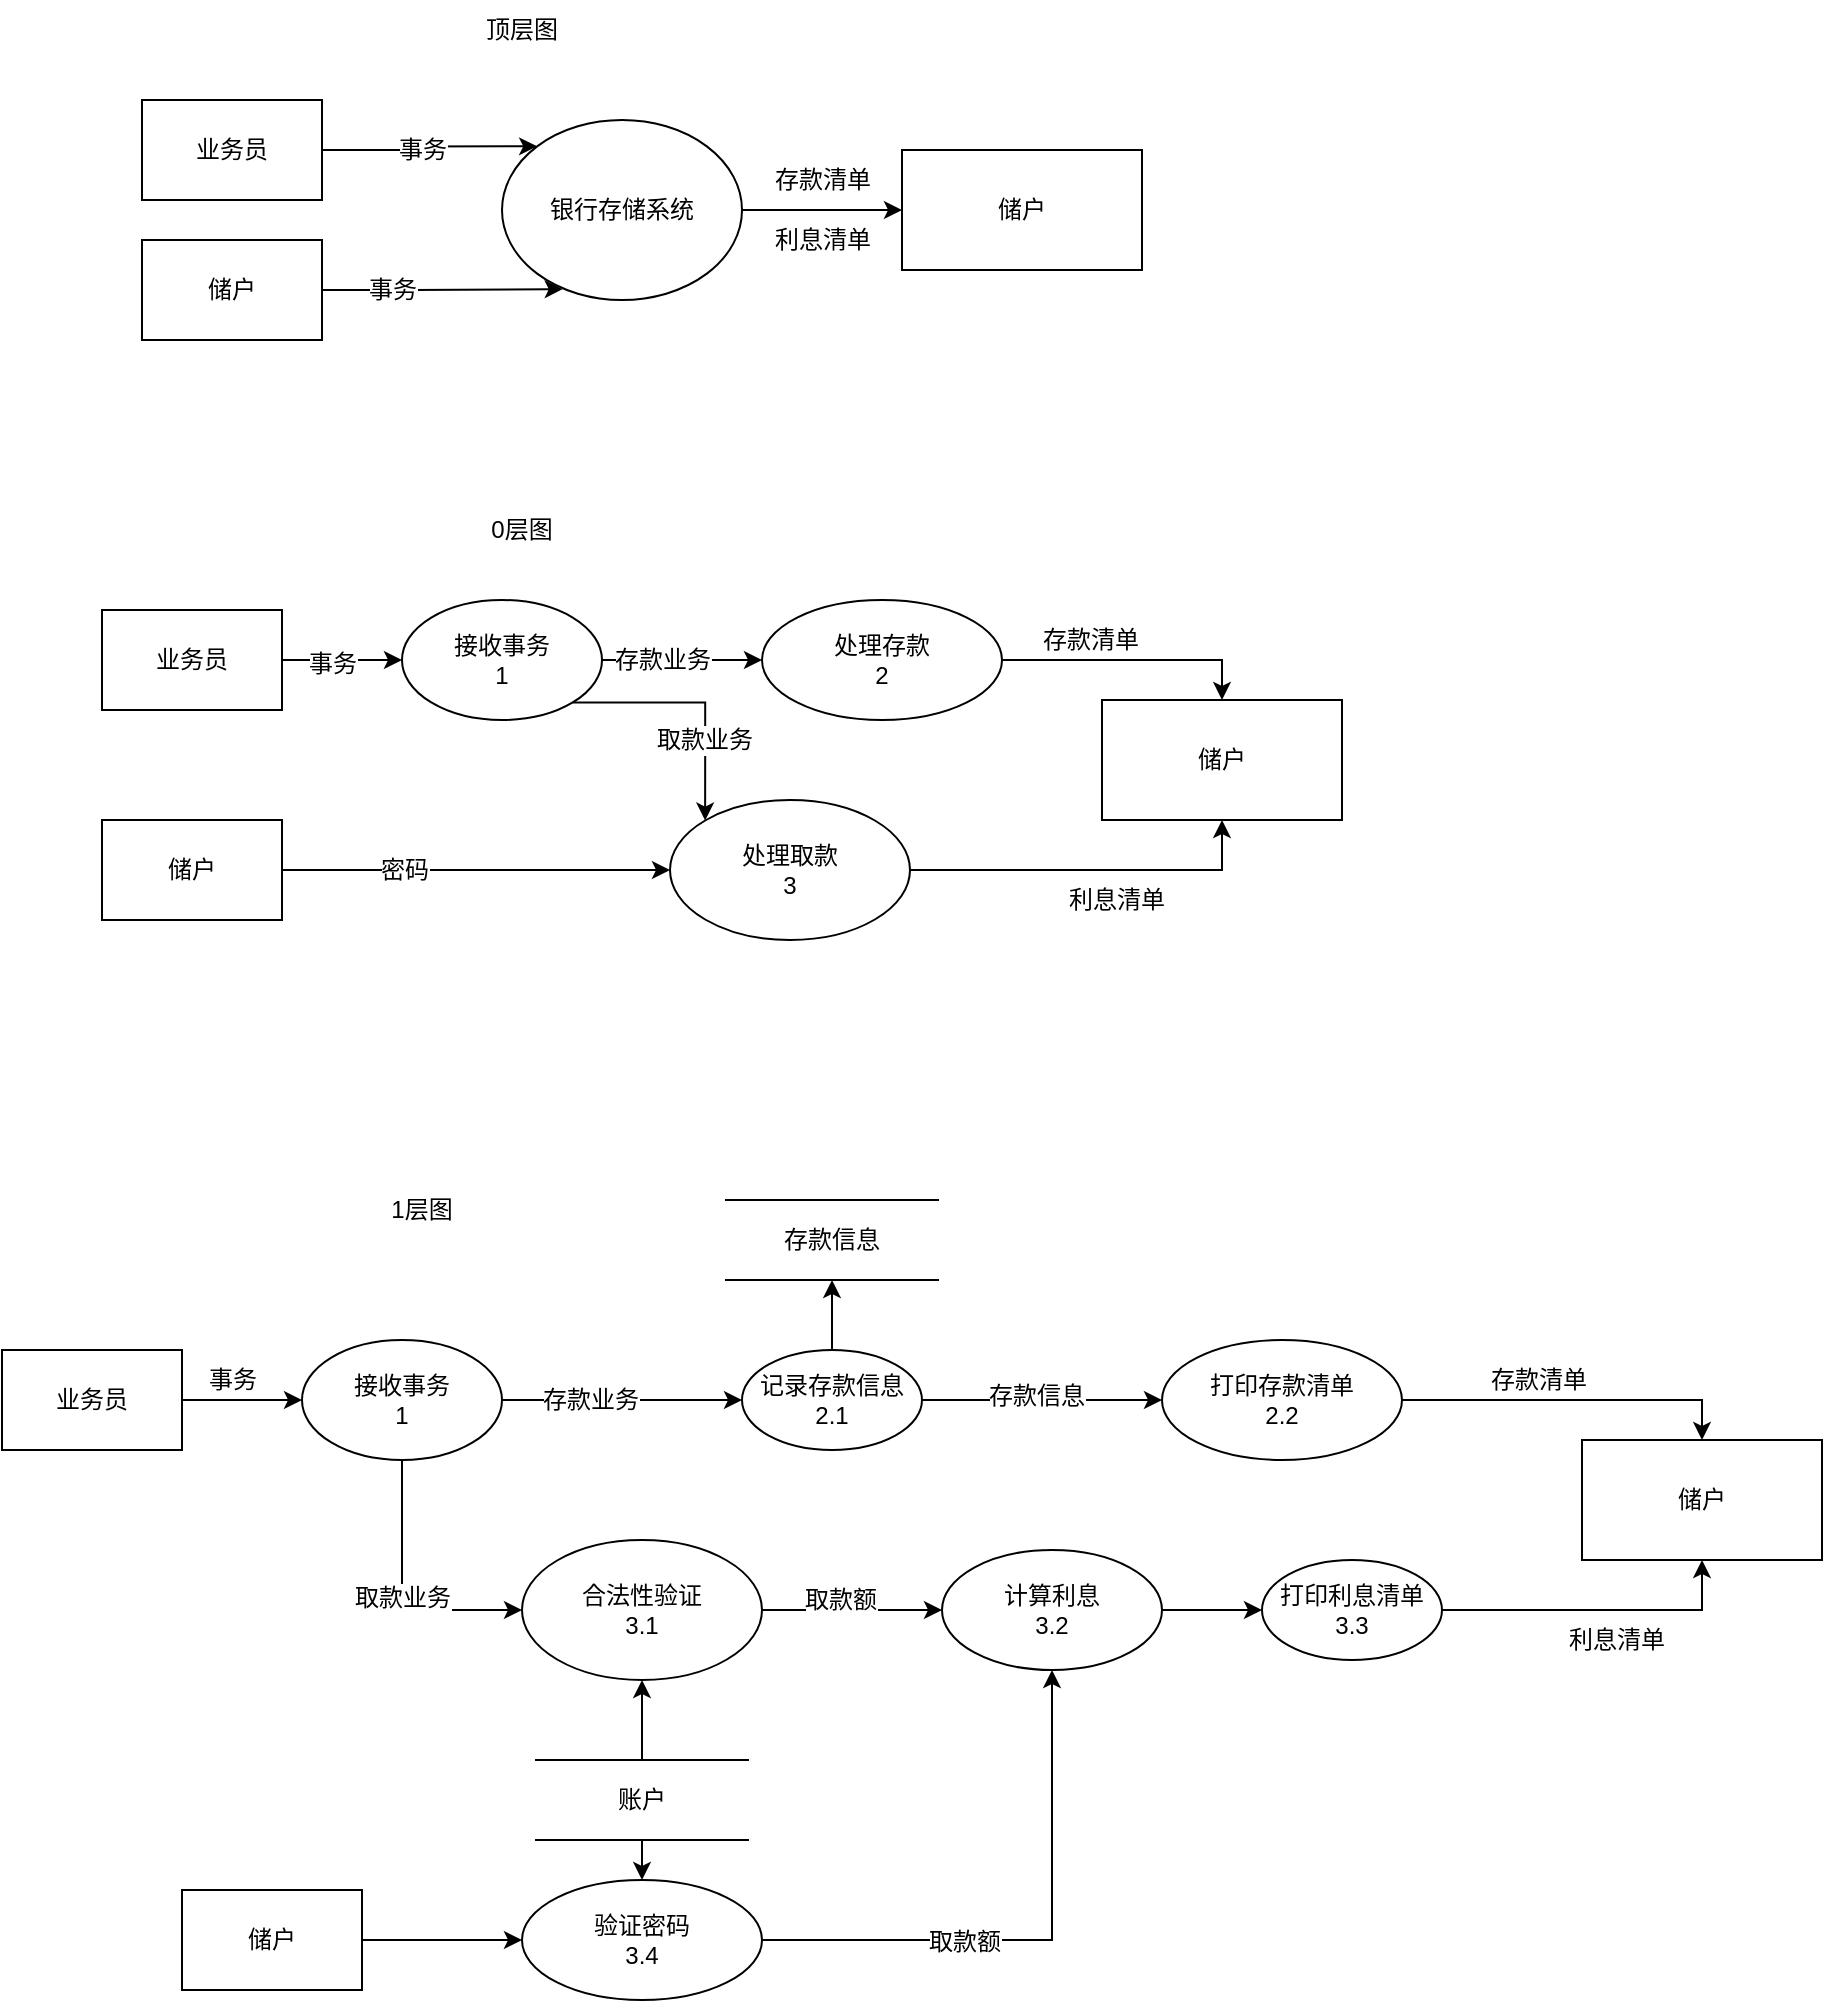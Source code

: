 <mxfile version="20.4.1" type="device"><diagram id="7-1x0S5tSNi73OPtPe8t" name="第 1 页"><mxGraphModel dx="1038" dy="547" grid="1" gridSize="10" guides="1" tooltips="1" connect="1" arrows="1" fold="1" page="1" pageScale="1" pageWidth="827" pageHeight="1169" math="0" shadow="0"><root><mxCell id="0"/><mxCell id="1" parent="0"/><mxCell id="8xQQ2_q3_anFggoyEY_d-13" value="" style="edgeStyle=orthogonalEdgeStyle;rounded=0;orthogonalLoop=1;jettySize=auto;html=1;fontSize=12;entryX=0;entryY=0;entryDx=0;entryDy=0;" parent="1" source="8xQQ2_q3_anFggoyEY_d-1" target="8xQQ2_q3_anFggoyEY_d-12" edge="1"><mxGeometry relative="1" as="geometry"/></mxCell><mxCell id="8xQQ2_q3_anFggoyEY_d-16" value="事务" style="edgeLabel;html=1;align=center;verticalAlign=middle;resizable=0;points=[];fontSize=12;" parent="8xQQ2_q3_anFggoyEY_d-13" vertex="1" connectable="0"><mxGeometry x="0.09" y="1" relative="1" as="geometry"><mxPoint x="-8" y="3" as="offset"/></mxGeometry></mxCell><mxCell id="8xQQ2_q3_anFggoyEY_d-1" value="业务员" style="rounded=0;whiteSpace=wrap;html=1;" parent="1" vertex="1"><mxGeometry x="90" y="120" width="90" height="50" as="geometry"/></mxCell><mxCell id="8xQQ2_q3_anFggoyEY_d-15" style="edgeStyle=orthogonalEdgeStyle;rounded=0;orthogonalLoop=1;jettySize=auto;html=1;exitX=1;exitY=0.5;exitDx=0;exitDy=0;entryX=0.253;entryY=0.94;entryDx=0;entryDy=0;entryPerimeter=0;fontSize=12;" parent="1" source="8xQQ2_q3_anFggoyEY_d-9" target="8xQQ2_q3_anFggoyEY_d-12" edge="1"><mxGeometry relative="1" as="geometry"/></mxCell><mxCell id="8xQQ2_q3_anFggoyEY_d-17" value="事务" style="edgeLabel;html=1;align=center;verticalAlign=middle;resizable=0;points=[];fontSize=12;" parent="8xQQ2_q3_anFggoyEY_d-15" vertex="1" connectable="0"><mxGeometry x="-0.291" y="-1" relative="1" as="geometry"><mxPoint x="-8" y="-1" as="offset"/></mxGeometry></mxCell><mxCell id="8xQQ2_q3_anFggoyEY_d-9" value="储户" style="rounded=0;whiteSpace=wrap;html=1;" parent="1" vertex="1"><mxGeometry x="90" y="190" width="90" height="50" as="geometry"/></mxCell><mxCell id="8xQQ2_q3_anFggoyEY_d-10" value="顶层图" style="text;html=1;strokeColor=none;fillColor=none;align=center;verticalAlign=middle;whiteSpace=wrap;rounded=0;fontSize=12;" parent="1" vertex="1"><mxGeometry x="250" y="70" width="60" height="30" as="geometry"/></mxCell><mxCell id="8xQQ2_q3_anFggoyEY_d-20" value="" style="edgeStyle=orthogonalEdgeStyle;rounded=0;orthogonalLoop=1;jettySize=auto;html=1;fontSize=12;" parent="1" source="8xQQ2_q3_anFggoyEY_d-12" target="8xQQ2_q3_anFggoyEY_d-19" edge="1"><mxGeometry relative="1" as="geometry"/></mxCell><mxCell id="8xQQ2_q3_anFggoyEY_d-21" value="存款清单" style="edgeLabel;html=1;align=center;verticalAlign=middle;resizable=0;points=[];fontSize=12;" parent="8xQQ2_q3_anFggoyEY_d-20" vertex="1" connectable="0"><mxGeometry x="0.245" y="-1" relative="1" as="geometry"><mxPoint x="-10" y="-16" as="offset"/></mxGeometry></mxCell><mxCell id="8xQQ2_q3_anFggoyEY_d-22" value="利息清单" style="edgeLabel;html=1;align=center;verticalAlign=middle;resizable=0;points=[];fontSize=12;" parent="8xQQ2_q3_anFggoyEY_d-20" vertex="1" connectable="0"><mxGeometry x="0.245" relative="1" as="geometry"><mxPoint x="-10" y="15" as="offset"/></mxGeometry></mxCell><mxCell id="8xQQ2_q3_anFggoyEY_d-12" value="银行存储系统" style="ellipse;whiteSpace=wrap;html=1;rounded=0;" parent="1" vertex="1"><mxGeometry x="270" y="130" width="120" height="90" as="geometry"/></mxCell><mxCell id="8xQQ2_q3_anFggoyEY_d-19" value="储户" style="whiteSpace=wrap;html=1;rounded=0;" parent="1" vertex="1"><mxGeometry x="470" y="145" width="120" height="60" as="geometry"/></mxCell><mxCell id="8xQQ2_q3_anFggoyEY_d-23" value="" style="edgeStyle=orthogonalEdgeStyle;rounded=0;orthogonalLoop=1;jettySize=auto;html=1;fontSize=12;" parent="1" source="8xQQ2_q3_anFggoyEY_d-25" target="8xQQ2_q3_anFggoyEY_d-41" edge="1"><mxGeometry relative="1" as="geometry"><mxPoint x="250" y="400" as="targetPoint"/></mxGeometry></mxCell><mxCell id="8xQQ2_q3_anFggoyEY_d-24" value="事务" style="edgeLabel;html=1;align=center;verticalAlign=middle;resizable=0;points=[];fontSize=12;" parent="8xQQ2_q3_anFggoyEY_d-23" vertex="1" connectable="0"><mxGeometry x="0.09" y="1" relative="1" as="geometry"><mxPoint x="-8" y="3" as="offset"/></mxGeometry></mxCell><mxCell id="8xQQ2_q3_anFggoyEY_d-25" value="业务员" style="rounded=0;whiteSpace=wrap;html=1;" parent="1" vertex="1"><mxGeometry x="70" y="375" width="90" height="50" as="geometry"/></mxCell><mxCell id="8xQQ2_q3_anFggoyEY_d-26" style="edgeStyle=orthogonalEdgeStyle;rounded=0;orthogonalLoop=1;jettySize=auto;html=1;exitX=1;exitY=0.5;exitDx=0;exitDy=0;entryX=0;entryY=0.5;entryDx=0;entryDy=0;fontSize=12;" parent="1" source="8xQQ2_q3_anFggoyEY_d-28" target="8xQQ2_q3_anFggoyEY_d-33" edge="1"><mxGeometry relative="1" as="geometry"/></mxCell><mxCell id="8xQQ2_q3_anFggoyEY_d-27" value="密码" style="edgeLabel;html=1;align=center;verticalAlign=middle;resizable=0;points=[];fontSize=12;" parent="8xQQ2_q3_anFggoyEY_d-26" vertex="1" connectable="0"><mxGeometry x="-0.291" y="-1" relative="1" as="geometry"><mxPoint x="-8" y="-1" as="offset"/></mxGeometry></mxCell><mxCell id="8xQQ2_q3_anFggoyEY_d-28" value="储户" style="rounded=0;whiteSpace=wrap;html=1;" parent="1" vertex="1"><mxGeometry x="70" y="480" width="90" height="50" as="geometry"/></mxCell><mxCell id="8xQQ2_q3_anFggoyEY_d-29" value="0层图" style="text;html=1;strokeColor=none;fillColor=none;align=center;verticalAlign=middle;whiteSpace=wrap;rounded=0;fontSize=12;" parent="1" vertex="1"><mxGeometry x="250" y="320" width="60" height="30" as="geometry"/></mxCell><mxCell id="8xQQ2_q3_anFggoyEY_d-30" value="" style="edgeStyle=orthogonalEdgeStyle;rounded=0;orthogonalLoop=1;jettySize=auto;html=1;fontSize=12;entryX=0.5;entryY=1;entryDx=0;entryDy=0;" parent="1" source="8xQQ2_q3_anFggoyEY_d-33" target="8xQQ2_q3_anFggoyEY_d-34" edge="1"><mxGeometry relative="1" as="geometry"/></mxCell><mxCell id="8xQQ2_q3_anFggoyEY_d-32" value="利息清单" style="edgeLabel;html=1;align=center;verticalAlign=middle;resizable=0;points=[];fontSize=12;" parent="8xQQ2_q3_anFggoyEY_d-30" vertex="1" connectable="0"><mxGeometry x="0.245" relative="1" as="geometry"><mxPoint x="-10" y="15" as="offset"/></mxGeometry></mxCell><mxCell id="8xQQ2_q3_anFggoyEY_d-33" value="处理取款&lt;br&gt;3" style="ellipse;whiteSpace=wrap;html=1;rounded=0;" parent="1" vertex="1"><mxGeometry x="354" y="470" width="120" height="70" as="geometry"/></mxCell><mxCell id="8xQQ2_q3_anFggoyEY_d-34" value="储户" style="whiteSpace=wrap;html=1;rounded=0;" parent="1" vertex="1"><mxGeometry x="570" y="420" width="120" height="60" as="geometry"/></mxCell><mxCell id="8xQQ2_q3_anFggoyEY_d-40" value="" style="edgeStyle=orthogonalEdgeStyle;rounded=0;orthogonalLoop=1;jettySize=auto;html=1;fontSize=12;exitX=1;exitY=0.5;exitDx=0;exitDy=0;" parent="1" source="8xQQ2_q3_anFggoyEY_d-41" target="8xQQ2_q3_anFggoyEY_d-39" edge="1"><mxGeometry relative="1" as="geometry"><mxPoint x="330" y="400" as="sourcePoint"/></mxGeometry></mxCell><mxCell id="8xQQ2_q3_anFggoyEY_d-42" value="存款业务" style="edgeLabel;html=1;align=center;verticalAlign=middle;resizable=0;points=[];fontSize=12;" parent="8xQQ2_q3_anFggoyEY_d-40" vertex="1" connectable="0"><mxGeometry x="-0.345" y="3" relative="1" as="geometry"><mxPoint x="4" y="3" as="offset"/></mxGeometry></mxCell><mxCell id="8xQQ2_q3_anFggoyEY_d-43" style="edgeStyle=orthogonalEdgeStyle;rounded=0;orthogonalLoop=1;jettySize=auto;html=1;exitX=1;exitY=0.5;exitDx=0;exitDy=0;entryX=0.5;entryY=0;entryDx=0;entryDy=0;fontSize=12;" parent="1" source="8xQQ2_q3_anFggoyEY_d-39" target="8xQQ2_q3_anFggoyEY_d-34" edge="1"><mxGeometry relative="1" as="geometry"/></mxCell><mxCell id="8xQQ2_q3_anFggoyEY_d-44" value="存款清单" style="edgeLabel;html=1;align=center;verticalAlign=middle;resizable=0;points=[];fontSize=12;" parent="8xQQ2_q3_anFggoyEY_d-43" vertex="1" connectable="0"><mxGeometry x="0.181" relative="1" as="geometry"><mxPoint x="-33" y="-10" as="offset"/></mxGeometry></mxCell><mxCell id="8xQQ2_q3_anFggoyEY_d-39" value="处理存款&lt;br&gt;2" style="ellipse;whiteSpace=wrap;html=1;" parent="1" vertex="1"><mxGeometry x="400" y="370" width="120" height="60" as="geometry"/></mxCell><mxCell id="8xQQ2_q3_anFggoyEY_d-45" style="edgeStyle=orthogonalEdgeStyle;rounded=0;orthogonalLoop=1;jettySize=auto;html=1;exitX=1;exitY=1;exitDx=0;exitDy=0;entryX=0;entryY=0;entryDx=0;entryDy=0;fontSize=12;" parent="1" source="8xQQ2_q3_anFggoyEY_d-41" target="8xQQ2_q3_anFggoyEY_d-33" edge="1"><mxGeometry relative="1" as="geometry"/></mxCell><mxCell id="8xQQ2_q3_anFggoyEY_d-46" value="取款业务" style="edgeLabel;html=1;align=center;verticalAlign=middle;resizable=0;points=[];fontSize=12;" parent="8xQQ2_q3_anFggoyEY_d-45" vertex="1" connectable="0"><mxGeometry x="0.347" y="-1" relative="1" as="geometry"><mxPoint as="offset"/></mxGeometry></mxCell><mxCell id="8xQQ2_q3_anFggoyEY_d-41" value="接收事务&lt;br&gt;1" style="ellipse;whiteSpace=wrap;html=1;fontSize=12;" parent="1" vertex="1"><mxGeometry x="220" y="370" width="100" height="60" as="geometry"/></mxCell><mxCell id="8xQQ2_q3_anFggoyEY_d-47" value="" style="edgeStyle=orthogonalEdgeStyle;rounded=0;orthogonalLoop=1;jettySize=auto;html=1;fontSize=12;" parent="1" source="8xQQ2_q3_anFggoyEY_d-49" target="8xQQ2_q3_anFggoyEY_d-65" edge="1"><mxGeometry relative="1" as="geometry"><mxPoint x="270" y="770" as="targetPoint"/></mxGeometry></mxCell><mxCell id="8xQQ2_q3_anFggoyEY_d-48" value="事务" style="edgeLabel;html=1;align=center;verticalAlign=middle;resizable=0;points=[];fontSize=12;" parent="8xQQ2_q3_anFggoyEY_d-47" vertex="1" connectable="0"><mxGeometry x="0.09" y="1" relative="1" as="geometry"><mxPoint x="-8" y="-9" as="offset"/></mxGeometry></mxCell><mxCell id="8xQQ2_q3_anFggoyEY_d-49" value="业务员" style="rounded=0;whiteSpace=wrap;html=1;" parent="1" vertex="1"><mxGeometry x="20" y="745" width="90" height="50" as="geometry"/></mxCell><mxCell id="8xQQ2_q3_anFggoyEY_d-80" value="" style="edgeStyle=orthogonalEdgeStyle;rounded=0;orthogonalLoop=1;jettySize=auto;html=1;fontSize=12;" parent="1" source="8xQQ2_q3_anFggoyEY_d-52" target="8xQQ2_q3_anFggoyEY_d-79" edge="1"><mxGeometry relative="1" as="geometry"/></mxCell><mxCell id="8xQQ2_q3_anFggoyEY_d-52" value="储户" style="rounded=0;whiteSpace=wrap;html=1;" parent="1" vertex="1"><mxGeometry x="110" y="1015" width="90" height="50" as="geometry"/></mxCell><mxCell id="8xQQ2_q3_anFggoyEY_d-53" value="1层图" style="text;html=1;strokeColor=none;fillColor=none;align=center;verticalAlign=middle;whiteSpace=wrap;rounded=0;fontSize=12;" parent="1" vertex="1"><mxGeometry x="200" y="660" width="60" height="30" as="geometry"/></mxCell><mxCell id="8xQQ2_q3_anFggoyEY_d-54" value="" style="edgeStyle=orthogonalEdgeStyle;rounded=0;orthogonalLoop=1;jettySize=auto;html=1;fontSize=12;entryX=0.5;entryY=1;entryDx=0;entryDy=0;exitX=1;exitY=0.5;exitDx=0;exitDy=0;" parent="1" source="8xQQ2_q3_anFggoyEY_d-66" target="8xQQ2_q3_anFggoyEY_d-57" edge="1"><mxGeometry relative="1" as="geometry"><mxPoint x="570" y="880" as="sourcePoint"/></mxGeometry></mxCell><mxCell id="8xQQ2_q3_anFggoyEY_d-55" value="利息清单" style="edgeLabel;html=1;align=center;verticalAlign=middle;resizable=0;points=[];fontSize=12;" parent="8xQQ2_q3_anFggoyEY_d-54" vertex="1" connectable="0"><mxGeometry x="0.245" relative="1" as="geometry"><mxPoint x="-10" y="15" as="offset"/></mxGeometry></mxCell><mxCell id="8xQQ2_q3_anFggoyEY_d-67" value="" style="edgeStyle=orthogonalEdgeStyle;rounded=0;orthogonalLoop=1;jettySize=auto;html=1;fontSize=12;exitX=1;exitY=0.5;exitDx=0;exitDy=0;" parent="1" source="8xQQ2_q3_anFggoyEY_d-68" target="8xQQ2_q3_anFggoyEY_d-66" edge="1"><mxGeometry relative="1" as="geometry"><mxPoint x="550" y="875" as="sourcePoint"/></mxGeometry></mxCell><mxCell id="8xQQ2_q3_anFggoyEY_d-69" value="" style="edgeStyle=orthogonalEdgeStyle;rounded=0;orthogonalLoop=1;jettySize=auto;html=1;fontSize=12;" parent="1" source="8xQQ2_q3_anFggoyEY_d-56" target="8xQQ2_q3_anFggoyEY_d-68" edge="1"><mxGeometry relative="1" as="geometry"/></mxCell><mxCell id="8xQQ2_q3_anFggoyEY_d-84" value="取款额" style="edgeLabel;html=1;align=center;verticalAlign=middle;resizable=0;points=[];fontSize=12;" parent="8xQQ2_q3_anFggoyEY_d-69" vertex="1" connectable="0"><mxGeometry x="-0.24" y="-4" relative="1" as="geometry"><mxPoint x="5" y="-9" as="offset"/></mxGeometry></mxCell><mxCell id="8xQQ2_q3_anFggoyEY_d-56" value="合法性验证&lt;br&gt;3.1" style="ellipse;whiteSpace=wrap;html=1;rounded=0;" parent="1" vertex="1"><mxGeometry x="280" y="840" width="120" height="70" as="geometry"/></mxCell><mxCell id="8xQQ2_q3_anFggoyEY_d-57" value="储户" style="whiteSpace=wrap;html=1;rounded=0;" parent="1" vertex="1"><mxGeometry x="810" y="790" width="120" height="60" as="geometry"/></mxCell><mxCell id="8xQQ2_q3_anFggoyEY_d-58" value="" style="edgeStyle=orthogonalEdgeStyle;rounded=0;orthogonalLoop=1;jettySize=auto;html=1;fontSize=12;exitX=1;exitY=0.5;exitDx=0;exitDy=0;entryX=0;entryY=0.5;entryDx=0;entryDy=0;" parent="1" source="8xQQ2_q3_anFggoyEY_d-65" target="8xQQ2_q3_anFggoyEY_d-74" edge="1"><mxGeometry relative="1" as="geometry"><mxPoint x="350" y="770" as="sourcePoint"/><mxPoint x="410" y="770" as="targetPoint"/></mxGeometry></mxCell><mxCell id="8xQQ2_q3_anFggoyEY_d-59" value="存款业务" style="edgeLabel;html=1;align=center;verticalAlign=middle;resizable=0;points=[];fontSize=12;" parent="8xQQ2_q3_anFggoyEY_d-58" vertex="1" connectable="0"><mxGeometry x="-0.345" y="3" relative="1" as="geometry"><mxPoint x="4" y="3" as="offset"/></mxGeometry></mxCell><mxCell id="8xQQ2_q3_anFggoyEY_d-60" style="edgeStyle=orthogonalEdgeStyle;rounded=0;orthogonalLoop=1;jettySize=auto;html=1;exitX=1;exitY=0.5;exitDx=0;exitDy=0;entryX=0.5;entryY=0;entryDx=0;entryDy=0;fontSize=12;" parent="1" source="8xQQ2_q3_anFggoyEY_d-62" target="8xQQ2_q3_anFggoyEY_d-57" edge="1"><mxGeometry relative="1" as="geometry"/></mxCell><mxCell id="8xQQ2_q3_anFggoyEY_d-61" value="存款清单" style="edgeLabel;html=1;align=center;verticalAlign=middle;resizable=0;points=[];fontSize=12;" parent="8xQQ2_q3_anFggoyEY_d-60" vertex="1" connectable="0"><mxGeometry x="0.181" relative="1" as="geometry"><mxPoint x="-33" y="-10" as="offset"/></mxGeometry></mxCell><mxCell id="8xQQ2_q3_anFggoyEY_d-62" value="打印存款清单&lt;br&gt;2.2" style="ellipse;whiteSpace=wrap;html=1;" parent="1" vertex="1"><mxGeometry x="600" y="740" width="120" height="60" as="geometry"/></mxCell><mxCell id="8xQQ2_q3_anFggoyEY_d-82" style="edgeStyle=orthogonalEdgeStyle;rounded=0;orthogonalLoop=1;jettySize=auto;html=1;exitX=0.5;exitY=1;exitDx=0;exitDy=0;entryX=0;entryY=0.5;entryDx=0;entryDy=0;fontSize=12;" parent="1" source="8xQQ2_q3_anFggoyEY_d-65" target="8xQQ2_q3_anFggoyEY_d-56" edge="1"><mxGeometry relative="1" as="geometry"/></mxCell><mxCell id="8xQQ2_q3_anFggoyEY_d-83" value="取款业务" style="edgeLabel;html=1;align=center;verticalAlign=middle;resizable=0;points=[];fontSize=12;" parent="8xQQ2_q3_anFggoyEY_d-82" vertex="1" connectable="0"><mxGeometry x="0.019" relative="1" as="geometry"><mxPoint as="offset"/></mxGeometry></mxCell><mxCell id="8xQQ2_q3_anFggoyEY_d-65" value="接收事务&lt;br&gt;1" style="ellipse;whiteSpace=wrap;html=1;fontSize=12;" parent="1" vertex="1"><mxGeometry x="170" y="740" width="100" height="60" as="geometry"/></mxCell><mxCell id="8xQQ2_q3_anFggoyEY_d-66" value="打印利息清单&lt;br&gt;3.3" style="ellipse;whiteSpace=wrap;html=1;rounded=0;" parent="1" vertex="1"><mxGeometry x="650" y="850" width="90" height="50" as="geometry"/></mxCell><mxCell id="8xQQ2_q3_anFggoyEY_d-68" value="计算利息&lt;br&gt;3.2" style="ellipse;whiteSpace=wrap;html=1;rounded=0;" parent="1" vertex="1"><mxGeometry x="490" y="845" width="110" height="60" as="geometry"/></mxCell><mxCell id="8xQQ2_q3_anFggoyEY_d-73" style="edgeStyle=orthogonalEdgeStyle;rounded=0;orthogonalLoop=1;jettySize=auto;html=1;exitX=0.5;exitY=0;exitDx=0;exitDy=0;entryX=0.5;entryY=1;entryDx=0;entryDy=0;fontSize=12;" parent="1" source="8xQQ2_q3_anFggoyEY_d-70" target="8xQQ2_q3_anFggoyEY_d-56" edge="1"><mxGeometry relative="1" as="geometry"/></mxCell><mxCell id="8xQQ2_q3_anFggoyEY_d-85" style="edgeStyle=orthogonalEdgeStyle;rounded=0;orthogonalLoop=1;jettySize=auto;html=1;exitX=0.5;exitY=1;exitDx=0;exitDy=0;entryX=0.5;entryY=0;entryDx=0;entryDy=0;fontSize=12;" parent="1" source="8xQQ2_q3_anFggoyEY_d-70" target="8xQQ2_q3_anFggoyEY_d-79" edge="1"><mxGeometry relative="1" as="geometry"/></mxCell><mxCell id="8xQQ2_q3_anFggoyEY_d-70" value="账户" style="shape=partialRectangle;whiteSpace=wrap;html=1;left=0;right=0;fillColor=none;fontSize=12;" parent="1" vertex="1"><mxGeometry x="287" y="950" width="106" height="40" as="geometry"/></mxCell><mxCell id="8xQQ2_q3_anFggoyEY_d-71" value="存款信息" style="shape=partialRectangle;whiteSpace=wrap;html=1;left=0;right=0;fillColor=none;fontSize=12;" parent="1" vertex="1"><mxGeometry x="382" y="670" width="106" height="40" as="geometry"/></mxCell><mxCell id="8xQQ2_q3_anFggoyEY_d-75" style="edgeStyle=orthogonalEdgeStyle;rounded=0;orthogonalLoop=1;jettySize=auto;html=1;exitX=1;exitY=0.5;exitDx=0;exitDy=0;entryX=0;entryY=0.5;entryDx=0;entryDy=0;fontSize=12;" parent="1" source="8xQQ2_q3_anFggoyEY_d-74" target="8xQQ2_q3_anFggoyEY_d-62" edge="1"><mxGeometry relative="1" as="geometry"/></mxCell><mxCell id="8xQQ2_q3_anFggoyEY_d-78" value="存款信息" style="edgeLabel;html=1;align=center;verticalAlign=middle;resizable=0;points=[];fontSize=12;" parent="8xQQ2_q3_anFggoyEY_d-75" vertex="1" connectable="0"><mxGeometry x="-0.28" y="2" relative="1" as="geometry"><mxPoint x="14" as="offset"/></mxGeometry></mxCell><mxCell id="8xQQ2_q3_anFggoyEY_d-77" style="edgeStyle=orthogonalEdgeStyle;rounded=0;orthogonalLoop=1;jettySize=auto;html=1;exitX=0.5;exitY=0;exitDx=0;exitDy=0;entryX=0.5;entryY=1;entryDx=0;entryDy=0;fontSize=12;" parent="1" source="8xQQ2_q3_anFggoyEY_d-74" target="8xQQ2_q3_anFggoyEY_d-71" edge="1"><mxGeometry relative="1" as="geometry"/></mxCell><mxCell id="8xQQ2_q3_anFggoyEY_d-74" value="记录存款信息&lt;br&gt;2.1" style="ellipse;whiteSpace=wrap;html=1;fontSize=12;" parent="1" vertex="1"><mxGeometry x="390" y="745" width="90" height="50" as="geometry"/></mxCell><mxCell id="8xQQ2_q3_anFggoyEY_d-81" style="edgeStyle=orthogonalEdgeStyle;rounded=0;orthogonalLoop=1;jettySize=auto;html=1;exitX=1;exitY=0.5;exitDx=0;exitDy=0;entryX=0.5;entryY=1;entryDx=0;entryDy=0;fontSize=12;" parent="1" source="8xQQ2_q3_anFggoyEY_d-79" target="8xQQ2_q3_anFggoyEY_d-68" edge="1"><mxGeometry relative="1" as="geometry"/></mxCell><mxCell id="8xQQ2_q3_anFggoyEY_d-86" value="取款额" style="edgeLabel;html=1;align=center;verticalAlign=middle;resizable=0;points=[];fontSize=12;" parent="8xQQ2_q3_anFggoyEY_d-81" vertex="1" connectable="0"><mxGeometry x="-0.279" y="-1" relative="1" as="geometry"><mxPoint as="offset"/></mxGeometry></mxCell><mxCell id="8xQQ2_q3_anFggoyEY_d-79" value="验证密码&lt;br&gt;3.4" style="ellipse;whiteSpace=wrap;html=1;rounded=0;" parent="1" vertex="1"><mxGeometry x="280" y="1010" width="120" height="60" as="geometry"/></mxCell></root></mxGraphModel></diagram></mxfile>